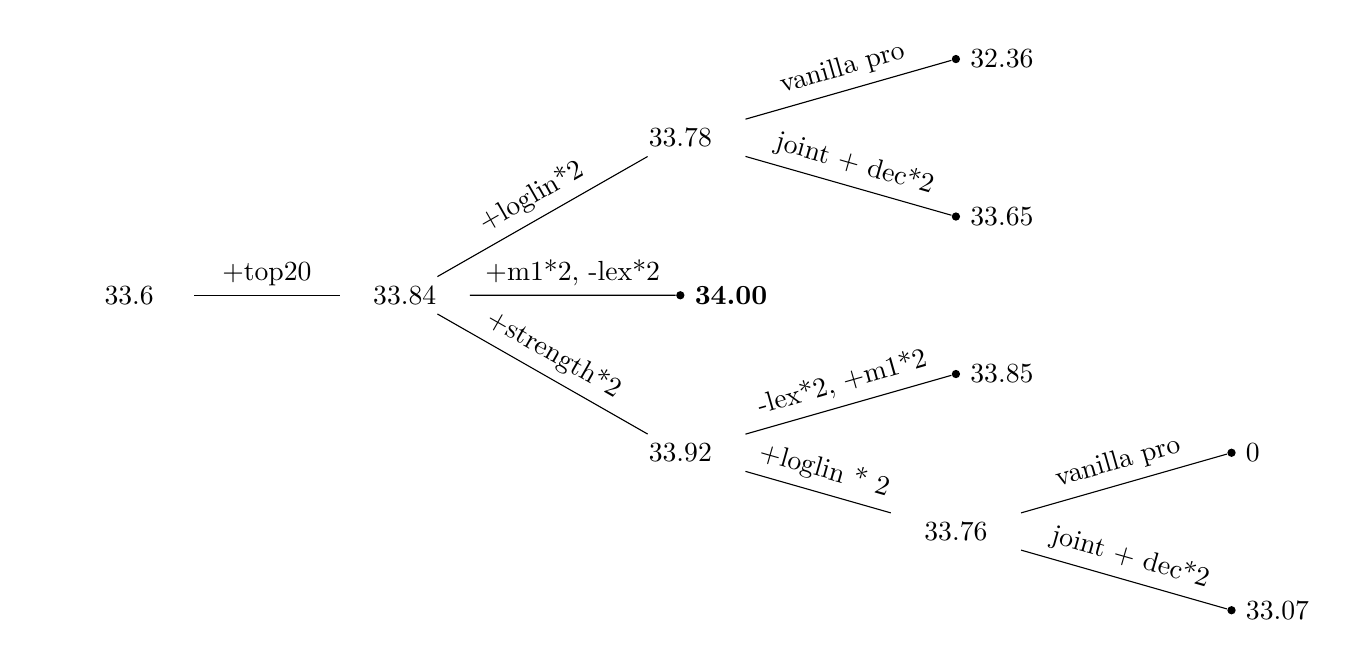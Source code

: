 


% Set the overall layout of the tree
\tikzstyle{level 1}=[level distance=3.5cm, sibling distance=3.5cm]
\tikzstyle{level 2}=[level distance=3.5cm, sibling distance=2cm]

% Define styles for bags and leafs
\tikzstyle{bag} = [text width=4em, text centered]
\tikzstyle{end} = [circle, minimum width=3pt,fill, inner sep=0pt]

% The sloped option gives rotated edge labels. Personally
% I find sloped labels a bit difficult to read. Remove the sloped options
% to get horizontal labels. 
\begin{tikzpicture}[grow=right, sloped][scale=0.4]
\node[bag] {33.6}
	child {
		node[bag] {33.84}
	child {
		node[bag] {33.92}
			child {
				node[bag] {33.76}
				child {
				node[end, label = right:
				{33.07}] {}
				edge from parent
				node[above] {joint + dec*2}
			}
			child {
				node[end, label = right:
				{0}] {}
				edge from parent
				node[above] {vanilla pro}
			}
			edge from parent
			node[above] {+loglin * 2}
			}
			child {
				node[end, label = right:
				{33.85}] {}
				edge from parent
				node[above] {-lex*2, +m1*2}
			}
		edge from parent
		node[above] {+strength*2}
	}
	child {
		node[end, label = right:
		{\textbf{34.00}}] {}
		edge from parent 
		node[above] {+m1*2, -lex*2}
	}
    child {
        node[bag] {33.78}        
            child {
                node[end, label=right:
                    {33.65}] {}
                edge from parent
                node[above] {joint + dec*2}
            }
            child {
            	node[end, label=right:
            	{32.36}] {}
            	edge from parent
            	node[above] {vanilla pro}
            }
            edge from parent 
            node[above] {+loglin*2}
    }
    edge from parent
    node[above] {+top20}
    };
   
        
\end{tikzpicture}


